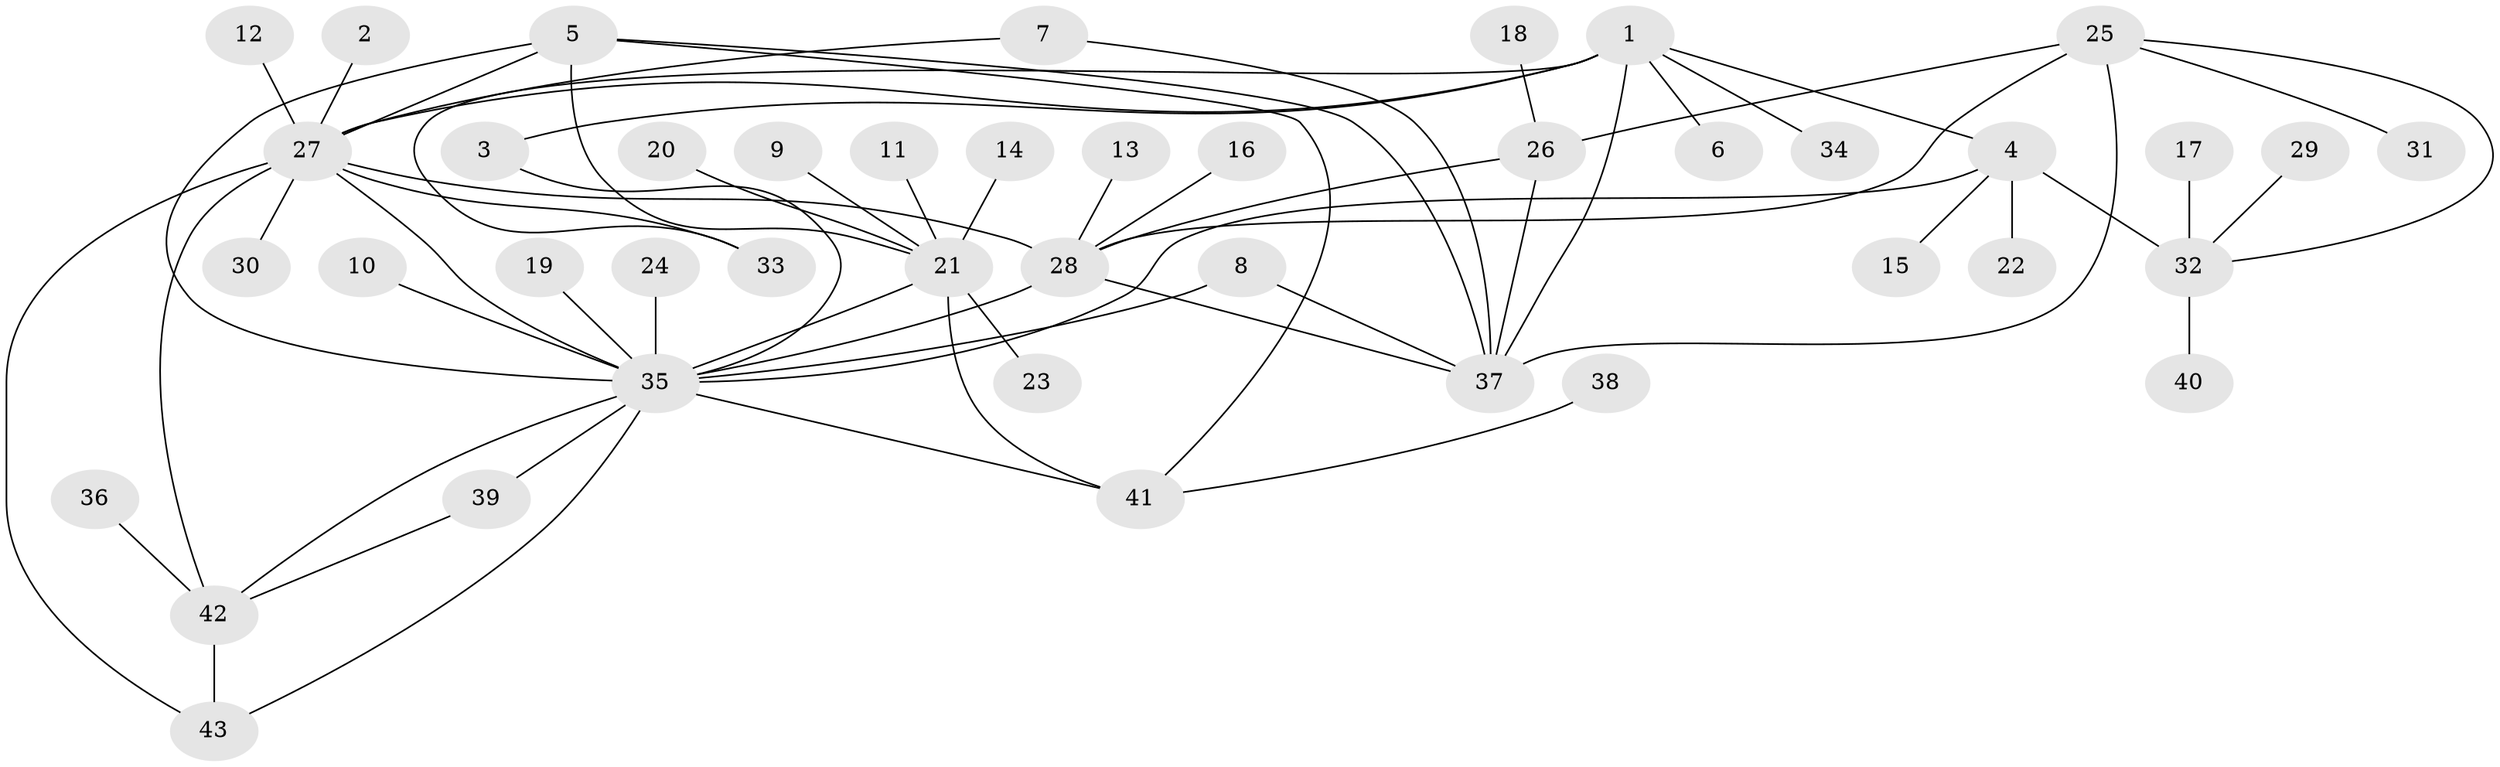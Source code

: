 // original degree distribution, {9: 0.023255813953488372, 6: 0.05813953488372093, 13: 0.011627906976744186, 5: 0.05813953488372093, 7: 0.023255813953488372, 4: 0.03488372093023256, 8: 0.023255813953488372, 11: 0.011627906976744186, 3: 0.05813953488372093, 1: 0.5348837209302325, 2: 0.16279069767441862}
// Generated by graph-tools (version 1.1) at 2025/50/03/09/25 03:50:37]
// undirected, 43 vertices, 62 edges
graph export_dot {
graph [start="1"]
  node [color=gray90,style=filled];
  1;
  2;
  3;
  4;
  5;
  6;
  7;
  8;
  9;
  10;
  11;
  12;
  13;
  14;
  15;
  16;
  17;
  18;
  19;
  20;
  21;
  22;
  23;
  24;
  25;
  26;
  27;
  28;
  29;
  30;
  31;
  32;
  33;
  34;
  35;
  36;
  37;
  38;
  39;
  40;
  41;
  42;
  43;
  1 -- 3 [weight=3.0];
  1 -- 4 [weight=1.0];
  1 -- 6 [weight=1.0];
  1 -- 27 [weight=1.0];
  1 -- 33 [weight=1.0];
  1 -- 34 [weight=1.0];
  1 -- 37 [weight=3.0];
  2 -- 27 [weight=1.0];
  3 -- 35 [weight=1.0];
  4 -- 15 [weight=1.0];
  4 -- 22 [weight=1.0];
  4 -- 32 [weight=4.0];
  4 -- 35 [weight=2.0];
  5 -- 21 [weight=1.0];
  5 -- 27 [weight=1.0];
  5 -- 35 [weight=1.0];
  5 -- 37 [weight=1.0];
  5 -- 41 [weight=1.0];
  7 -- 27 [weight=1.0];
  7 -- 37 [weight=1.0];
  8 -- 35 [weight=1.0];
  8 -- 37 [weight=1.0];
  9 -- 21 [weight=1.0];
  10 -- 35 [weight=1.0];
  11 -- 21 [weight=1.0];
  12 -- 27 [weight=1.0];
  13 -- 28 [weight=1.0];
  14 -- 21 [weight=1.0];
  16 -- 28 [weight=1.0];
  17 -- 32 [weight=1.0];
  18 -- 26 [weight=1.0];
  19 -- 35 [weight=1.0];
  20 -- 21 [weight=1.0];
  21 -- 23 [weight=1.0];
  21 -- 35 [weight=1.0];
  21 -- 41 [weight=1.0];
  24 -- 35 [weight=1.0];
  25 -- 26 [weight=1.0];
  25 -- 28 [weight=1.0];
  25 -- 31 [weight=1.0];
  25 -- 32 [weight=1.0];
  25 -- 37 [weight=1.0];
  26 -- 28 [weight=1.0];
  26 -- 37 [weight=1.0];
  27 -- 28 [weight=1.0];
  27 -- 30 [weight=1.0];
  27 -- 33 [weight=1.0];
  27 -- 35 [weight=1.0];
  27 -- 42 [weight=1.0];
  27 -- 43 [weight=1.0];
  28 -- 35 [weight=1.0];
  28 -- 37 [weight=1.0];
  29 -- 32 [weight=1.0];
  32 -- 40 [weight=1.0];
  35 -- 39 [weight=1.0];
  35 -- 41 [weight=1.0];
  35 -- 42 [weight=1.0];
  35 -- 43 [weight=1.0];
  36 -- 42 [weight=1.0];
  38 -- 41 [weight=1.0];
  39 -- 42 [weight=1.0];
  42 -- 43 [weight=1.0];
}

